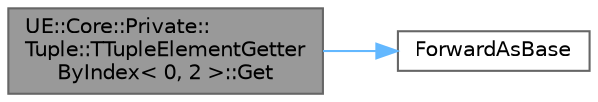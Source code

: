 digraph "UE::Core::Private::Tuple::TTupleElementGetterByIndex&lt; 0, 2 &gt;::Get"
{
 // INTERACTIVE_SVG=YES
 // LATEX_PDF_SIZE
  bgcolor="transparent";
  edge [fontname=Helvetica,fontsize=10,labelfontname=Helvetica,labelfontsize=10];
  node [fontname=Helvetica,fontsize=10,shape=box,height=0.2,width=0.4];
  rankdir="LR";
  Node1 [id="Node000001",label="UE::Core::Private::\lTuple::TTupleElementGetter\lByIndex\< 0, 2 \>::Get",height=0.2,width=0.4,color="gray40", fillcolor="grey60", style="filled", fontcolor="black",tooltip=" "];
  Node1 -> Node2 [id="edge1_Node000001_Node000002",color="steelblue1",style="solid",tooltip=" "];
  Node2 [id="Node000002",label="ForwardAsBase",height=0.2,width=0.4,color="grey40", fillcolor="white", style="filled",URL="$d4/d24/UnrealTemplate_8h.html#af4a904dc8281dd3f693d38cdddc1efe8",tooltip="ForwardAsBase will cast a reference to an rvalue reference of a base type."];
}
